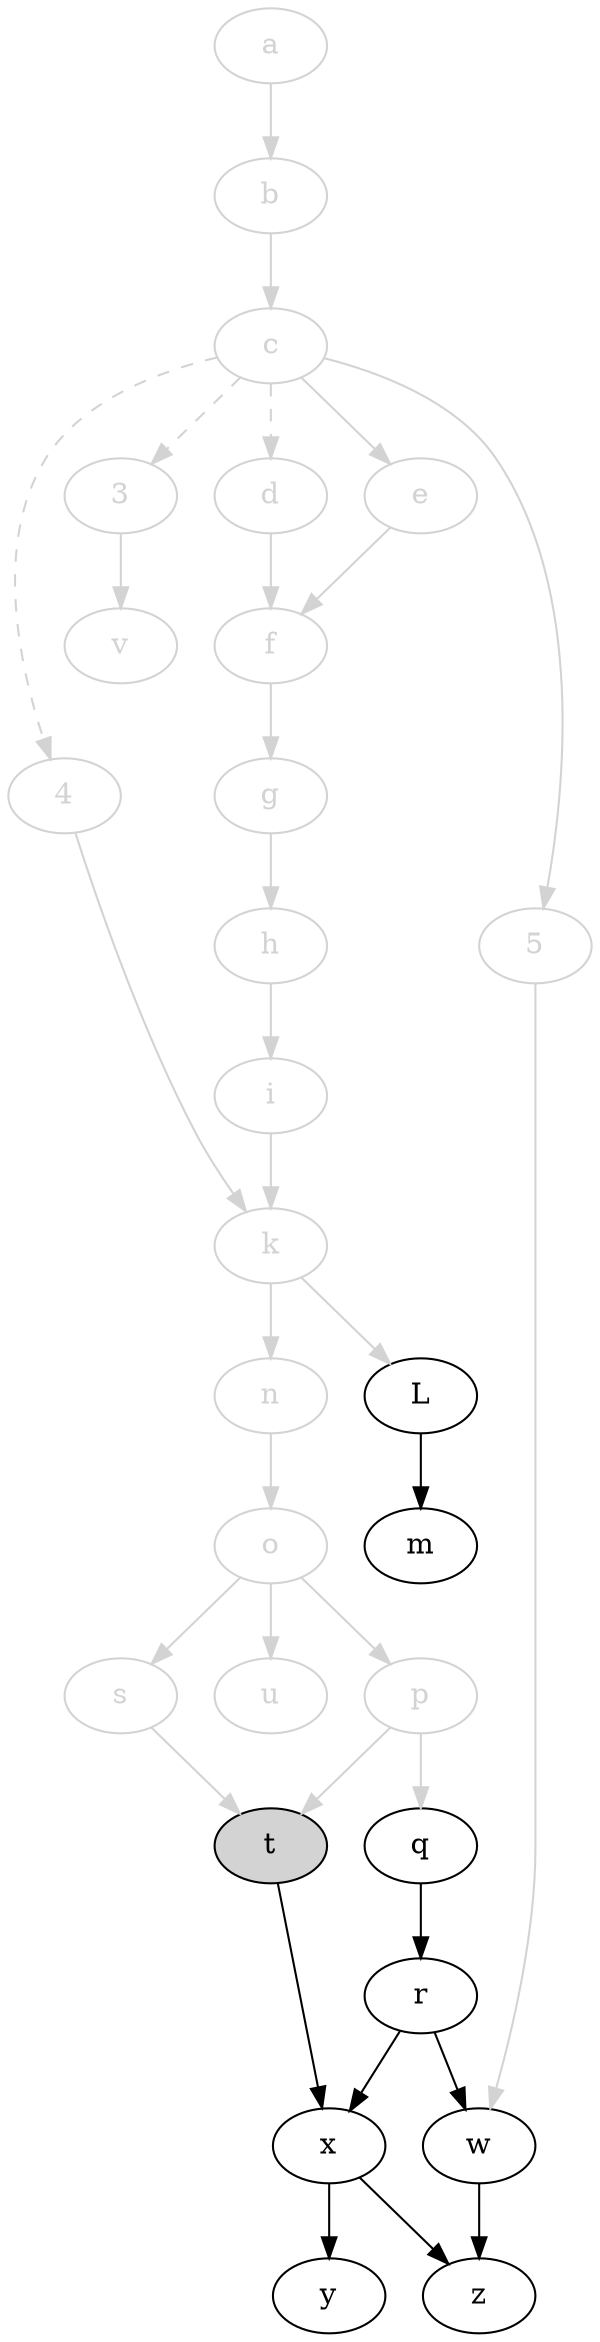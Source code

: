 digraph {
    // open: [style=filled,fillcolor=lightgrey]
    // closed: [color=lightgrey,fontcolor=lightgrey]

    4 [color=lightgrey,fontcolor=lightgrey];
    3 [color=lightgrey,fontcolor=lightgrey];
    a [color=lightgrey,fontcolor=lightgrey];
    b [color=lightgrey,fontcolor=lightgrey];
    c [color=lightgrey,fontcolor=lightgrey];
    d [color=lightgrey,fontcolor=lightgrey];
    e [color=lightgrey,fontcolor=lightgrey];
    f [color=lightgrey,fontcolor=lightgrey];
    g [color=lightgrey,fontcolor=lightgrey];
    h [color=lightgrey,fontcolor=lightgrey];
    i [color=lightgrey,fontcolor=lightgrey];
    k [color=lightgrey,fontcolor=lightgrey];
    L;
    m;
    5 [color=lightgrey,fontcolor=lightgrey];
    n [color=lightgrey,fontcolor=lightgrey];
    o [color=lightgrey,fontcolor=lightgrey];
    p [color=lightgrey,fontcolor=lightgrey];
    q;
    r;
    s [color=lightgrey,fontcolor=lightgrey];
    t [style=filled,fillcolor=lightgrey];
    u [color=lightgrey,fontcolor=lightgrey];
    v [color=lightgrey,fontcolor=lightgrey];
    w;
    x;
    y;
    z;

    4 -> k [color=lightgrey];
    c -> 4 [style=dashed,color=lightgrey];
    c -> 3 [style=dashed,color=lightgrey];
    c -> d [style=dashed,color=lightgrey];
    3 -> v [color=lightgrey];
    a -> b [color=lightgrey];
    b -> c [color=lightgrey];
    c -> e [color=lightgrey];
    c -> 5 [color=lightgrey];
    d -> f [color=lightgrey];
    e -> f [color=lightgrey];
    f -> g [color=lightgrey];
    g -> h [color=lightgrey];
    h -> i [color=lightgrey];
    i -> k [color=lightgrey];
    k -> L [color=lightgrey];
    L -> m;
    k -> n [color=lightgrey];
    n -> o [color=lightgrey];
    o -> p [color=lightgrey];
    p -> q [color=lightgrey];
    q -> r;
    o -> s [color=lightgrey];
    s -> t [color=lightgrey];
    p -> t [color=lightgrey];
    o -> u [color=lightgrey];
    5 -> w [color=lightgrey];
    r -> w;
    t -> x;
    r -> x;
    x -> y;
    x -> z;
    w -> z;
}
